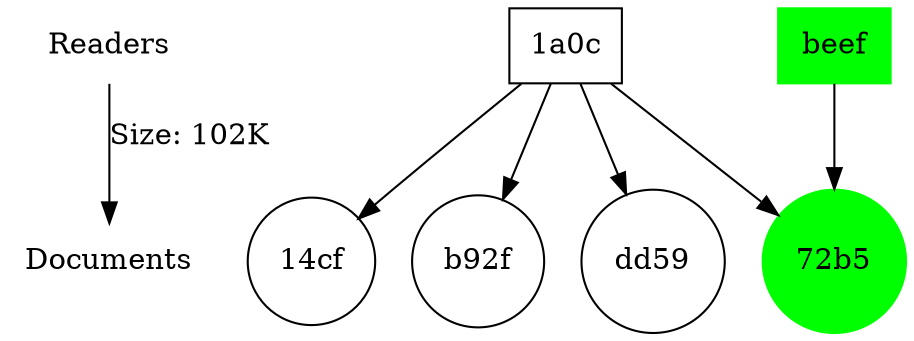 digraph "also likes" {
	Readers [label=Readers shape=none]
	Documents [label=Documents shape=none]
	Readers -> Documents [label="Size: 102K"]
	"72b5" [label="72b5" color=green shape=circle style=filled]
	"1a0c" [label="1a0c" shape=box]
	"1a0c" -> "72b5"
	beef [label=beef color=green shape=box style=filled]
	beef -> "72b5"
	"14cf" [label="14cf" shape=circle]
	"1a0c" [label="1a0c" shape=box]
	"1a0c" -> "14cf"
	b92f [label=b92f shape=circle]
	"1a0c" [label="1a0c" shape=box]
	"1a0c" -> b92f
	dd59 [label=dd59 shape=circle]
	"1a0c" [label="1a0c" shape=box]
	"1a0c" -> dd59
}